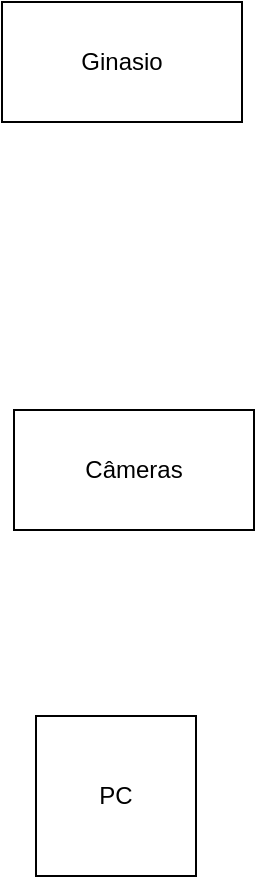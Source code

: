 <mxfile version="26.1.1">
  <diagram name="Página-1" id="znJdc4I-ii4nYZw6uaqB">
    <mxGraphModel dx="1534" dy="1222" grid="0" gridSize="10" guides="1" tooltips="1" connect="1" arrows="1" fold="1" page="0" pageScale="1" pageWidth="827" pageHeight="1169" math="0" shadow="0">
      <root>
        <mxCell id="0" />
        <mxCell id="1" parent="0" />
        <mxCell id="TYEmRgy2JSYjD62KbLlJ-1" value="Ginasio" style="rounded=0;whiteSpace=wrap;html=1;" vertex="1" parent="1">
          <mxGeometry x="-321" y="-104" width="120" height="60" as="geometry" />
        </mxCell>
        <mxCell id="TYEmRgy2JSYjD62KbLlJ-2" value="Câmeras" style="rounded=0;whiteSpace=wrap;html=1;" vertex="1" parent="1">
          <mxGeometry x="-315" y="100" width="120" height="60" as="geometry" />
        </mxCell>
        <mxCell id="TYEmRgy2JSYjD62KbLlJ-3" value="PC" style="whiteSpace=wrap;html=1;aspect=fixed;" vertex="1" parent="1">
          <mxGeometry x="-304" y="253" width="80" height="80" as="geometry" />
        </mxCell>
      </root>
    </mxGraphModel>
  </diagram>
</mxfile>
